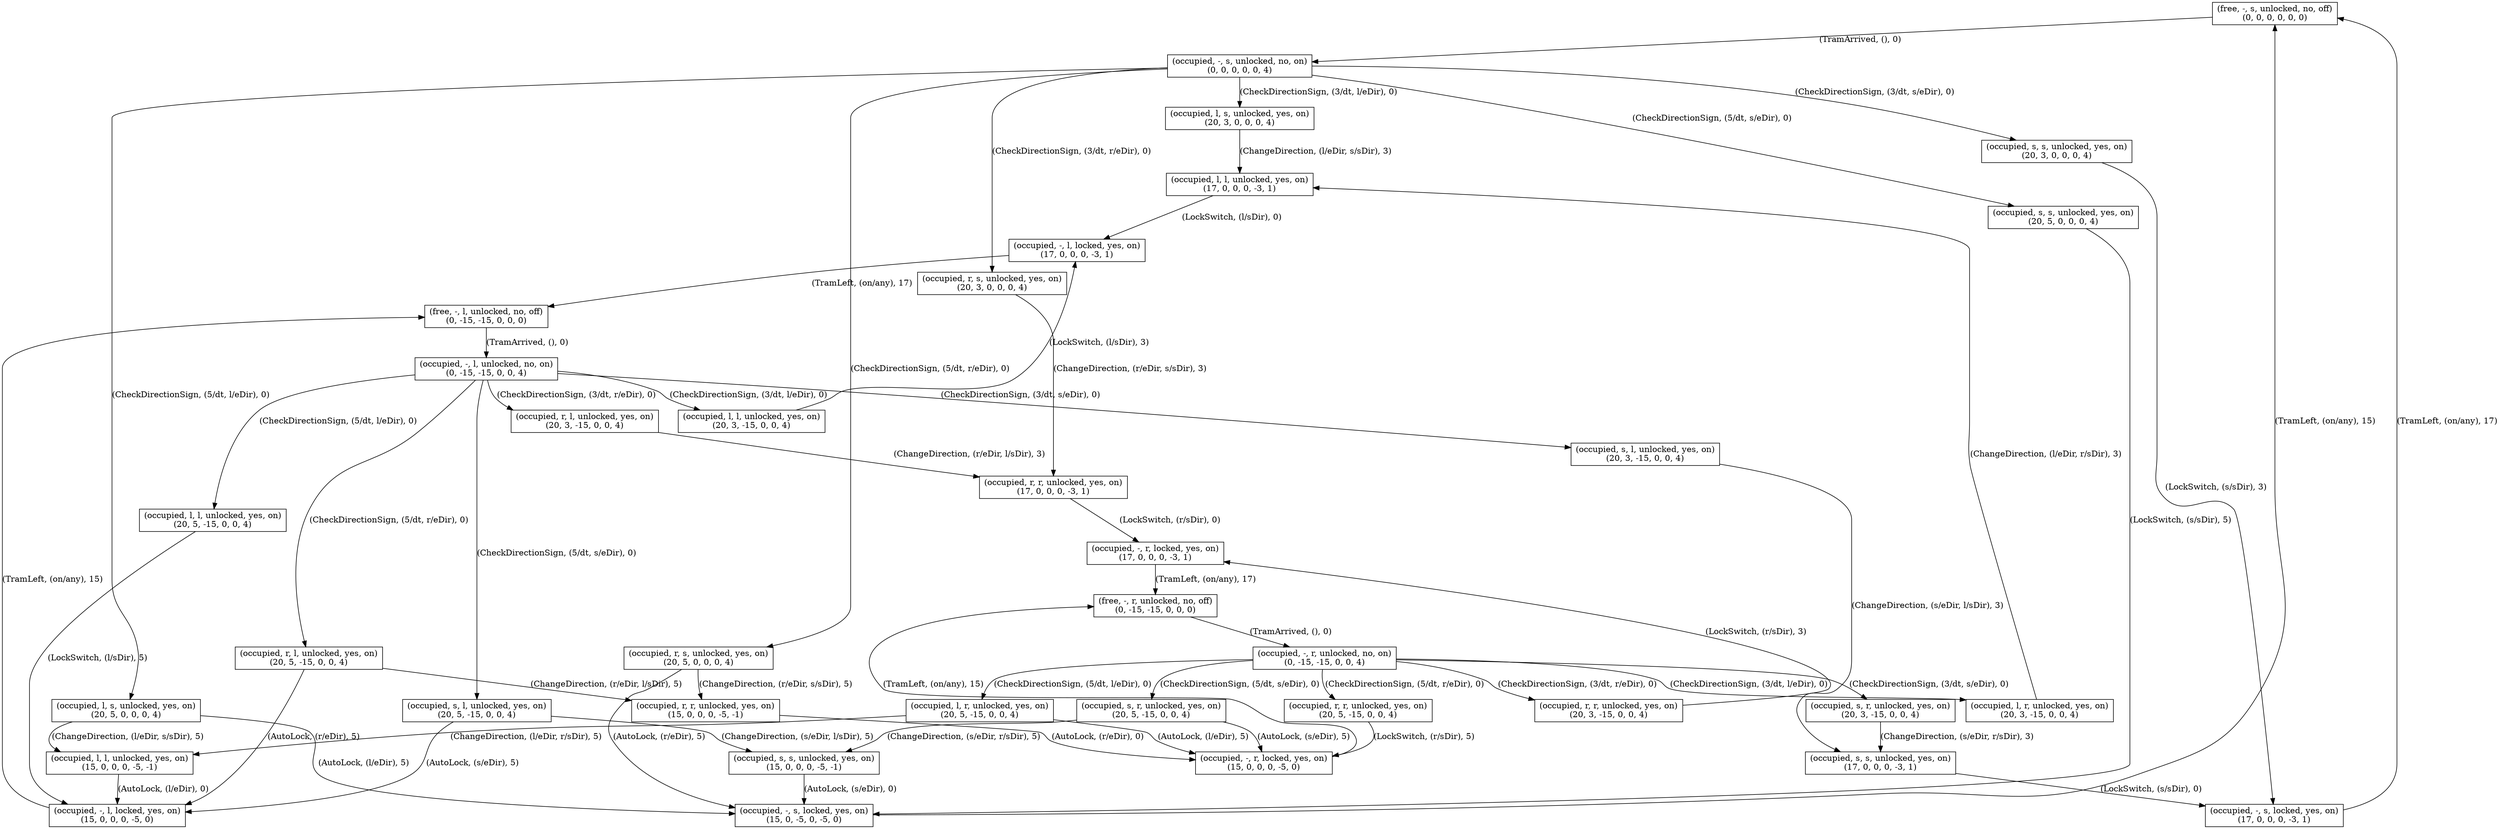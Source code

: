 digraph G {
	rankdir=TB;
	0 [label = "(free, -, s, unlocked, no, off)\n(0, 0, 0, 0, 0, 0)" shape=box];
	1 [label = "(occupied, -, s, unlocked, no, on)\n(0, 0, 0, 0, 0, 4)" shape=box];
	2 [label = "(occupied, l, s, unlocked, yes, on)\n(20, 3, 0, 0, 0, 4)" shape=box];
	3 [label = "(occupied, s, s, unlocked, yes, on)\n(20, 3, 0, 0, 0, 4)" shape=box];
	4 [label = "(occupied, r, s, unlocked, yes, on)\n(20, 3, 0, 0, 0, 4)" shape=box];
	5 [label = "(occupied, l, s, unlocked, yes, on)\n(20, 5, 0, 0, 0, 4)" shape=box];
	6 [label = "(occupied, s, s, unlocked, yes, on)\n(20, 5, 0, 0, 0, 4)" shape=box];
	7 [label = "(occupied, r, s, unlocked, yes, on)\n(20, 5, 0, 0, 0, 4)" shape=box];
	8 [label = "(occupied, l, l, unlocked, yes, on)\n(17, 0, 0, 0, -3, 1)" shape=box];
	9 [label = "(occupied, -, s, locked, yes, on)\n(17, 0, 0, 0, -3, 1)" shape=box];
	10 [label = "(occupied, r, r, unlocked, yes, on)\n(17, 0, 0, 0, -3, 1)" shape=box];
	11 [label = "(occupied, l, l, unlocked, yes, on)\n(15, 0, 0, 0, -5, -1)" shape=box];
	12 [label = "(occupied, -, s, locked, yes, on)\n(15, 0, -5, 0, -5, 0)" shape=box];
	13 [label = "(occupied, -, l, locked, yes, on)\n(15, 0, 0, 0, -5, 0)" shape=box];
	14 [label = "(occupied, r, r, unlocked, yes, on)\n(15, 0, 0, 0, -5, -1)" shape=box];
	15 [label = "(occupied, -, r, locked, yes, on)\n(15, 0, 0, 0, -5, 0)" shape=box];
	16 [label = "(occupied, -, l, locked, yes, on)\n(17, 0, 0, 0, -3, 1)" shape=box];
	17 [label = "(occupied, -, r, locked, yes, on)\n(17, 0, 0, 0, -3, 1)" shape=box];
	18 [label = "(free, -, l, unlocked, no, off)\n(0, -15, -15, 0, 0, 0)" shape=box];
	19 [label = "(free, -, r, unlocked, no, off)\n(0, -15, -15, 0, 0, 0)" shape=box];
	20 [label = "(occupied, -, l, unlocked, no, on)\n(0, -15, -15, 0, 0, 4)" shape=box];
	21 [label = "(occupied, -, r, unlocked, no, on)\n(0, -15, -15, 0, 0, 4)" shape=box];
	22 [label = "(occupied, l, l, unlocked, yes, on)\n(20, 3, -15, 0, 0, 4)" shape=box];
	23 [label = "(occupied, s, l, unlocked, yes, on)\n(20, 3, -15, 0, 0, 4)" shape=box];
	24 [label = "(occupied, r, l, unlocked, yes, on)\n(20, 3, -15, 0, 0, 4)" shape=box];
	25 [label = "(occupied, l, l, unlocked, yes, on)\n(20, 5, -15, 0, 0, 4)" shape=box];
	26 [label = "(occupied, s, l, unlocked, yes, on)\n(20, 5, -15, 0, 0, 4)" shape=box];
	27 [label = "(occupied, r, l, unlocked, yes, on)\n(20, 5, -15, 0, 0, 4)" shape=box];
	28 [label = "(occupied, l, r, unlocked, yes, on)\n(20, 3, -15, 0, 0, 4)" shape=box];
	29 [label = "(occupied, s, r, unlocked, yes, on)\n(20, 3, -15, 0, 0, 4)" shape=box];
	30 [label = "(occupied, r, r, unlocked, yes, on)\n(20, 3, -15, 0, 0, 4)" shape=box];
	31 [label = "(occupied, l, r, unlocked, yes, on)\n(20, 5, -15, 0, 0, 4)" shape=box];
	32 [label = "(occupied, s, r, unlocked, yes, on)\n(20, 5, -15, 0, 0, 4)" shape=box];
	33 [label = "(occupied, r, r, unlocked, yes, on)\n(20, 5, -15, 0, 0, 4)" shape=box];
	34 [label = "(occupied, s, s, unlocked, yes, on)\n(17, 0, 0, 0, -3, 1)" shape=box];
	35 [label = "(occupied, s, s, unlocked, yes, on)\n(15, 0, 0, 0, -5, -1)" shape=box];
	0 -> 1 [label = "(TramArrived, (), 0)"];
	1 -> 2 [label = "(CheckDirectionSign, (3/dt, l/eDir), 0)"];
	1 -> 3 [label = "(CheckDirectionSign, (3/dt, s/eDir), 0)"];
	1 -> 4 [label = "(CheckDirectionSign, (3/dt, r/eDir), 0)"];
	1 -> 5 [label = "(CheckDirectionSign, (5/dt, l/eDir), 0)"];
	1 -> 6 [label = "(CheckDirectionSign, (5/dt, s/eDir), 0)"];
	1 -> 7 [label = "(CheckDirectionSign, (5/dt, r/eDir), 0)"];
	2 -> 8 [label = "(ChangeDirection, (l/eDir, s/sDir), 3)"];
	3 -> 9 [label = "(LockSwitch, (s/sDir), 3)"];
	4 -> 10 [label = "(ChangeDirection, (r/eDir, s/sDir), 3)"];
	5 -> 11 [label = "(ChangeDirection, (l/eDir, s/sDir), 5)"];
	5 -> 12 [label = "(AutoLock, (l/eDir), 5)"];
	11 -> 13 [label = "(AutoLock, (l/eDir), 0)"];
	6 -> 12 [label = "(LockSwitch, (s/sDir), 5)"];
	7 -> 14 [label = "(ChangeDirection, (r/eDir, s/sDir), 5)"];
	7 -> 12 [label = "(AutoLock, (r/eDir), 5)"];
	14 -> 15 [label = "(AutoLock, (r/eDir), 0)"];
	8 -> 16 [label = "(LockSwitch, (l/sDir), 0)"];
	9 -> 0 [label = "(TramLeft, (on/any), 17)"];
	10 -> 17 [label = "(LockSwitch, (r/sDir), 0)"];
	12 -> 0 [label = "(TramLeft, (on/any), 15)"];
	13 -> 18 [label = "(TramLeft, (on/any), 15)"];
	15 -> 19 [label = "(TramLeft, (on/any), 15)"];
	16 -> 18 [label = "(TramLeft, (on/any), 17)"];
	17 -> 19 [label = "(TramLeft, (on/any), 17)"];
	18 -> 20 [label = "(TramArrived, (), 0)"];
	19 -> 21 [label = "(TramArrived, (), 0)"];
	20 -> 22 [label = "(CheckDirectionSign, (3/dt, l/eDir), 0)"];
	20 -> 23 [label = "(CheckDirectionSign, (3/dt, s/eDir), 0)"];
	20 -> 24 [label = "(CheckDirectionSign, (3/dt, r/eDir), 0)"];
	20 -> 25 [label = "(CheckDirectionSign, (5/dt, l/eDir), 0)"];
	20 -> 26 [label = "(CheckDirectionSign, (5/dt, s/eDir), 0)"];
	20 -> 27 [label = "(CheckDirectionSign, (5/dt, r/eDir), 0)"];
	21 -> 28 [label = "(CheckDirectionSign, (3/dt, l/eDir), 0)"];
	21 -> 29 [label = "(CheckDirectionSign, (3/dt, s/eDir), 0)"];
	21 -> 30 [label = "(CheckDirectionSign, (3/dt, r/eDir), 0)"];
	21 -> 31 [label = "(CheckDirectionSign, (5/dt, l/eDir), 0)"];
	21 -> 32 [label = "(CheckDirectionSign, (5/dt, s/eDir), 0)"];
	21 -> 33 [label = "(CheckDirectionSign, (5/dt, r/eDir), 0)"];
	22 -> 16 [label = "(LockSwitch, (l/sDir), 3)"];
	23 -> 34 [label = "(ChangeDirection, (s/eDir, l/sDir), 3)"];
	24 -> 10 [label = "(ChangeDirection, (r/eDir, l/sDir), 3)"];
	25 -> 13 [label = "(LockSwitch, (l/sDir), 5)"];
	26 -> 35 [label = "(ChangeDirection, (s/eDir, l/sDir), 5)"];
	26 -> 13 [label = "(AutoLock, (s/eDir), 5)"];
	35 -> 12 [label = "(AutoLock, (s/eDir), 0)"];
	27 -> 14 [label = "(ChangeDirection, (r/eDir, l/sDir), 5)"];
	27 -> 13 [label = "(AutoLock, (r/eDir), 5)"];
	28 -> 8 [label = "(ChangeDirection, (l/eDir, r/sDir), 3)"];
	29 -> 34 [label = "(ChangeDirection, (s/eDir, r/sDir), 3)"];
	30 -> 17 [label = "(LockSwitch, (r/sDir), 3)"];
	31 -> 11 [label = "(ChangeDirection, (l/eDir, r/sDir), 5)"];
	31 -> 15 [label = "(AutoLock, (l/eDir), 5)"];
	32 -> 35 [label = "(ChangeDirection, (s/eDir, r/sDir), 5)"];
	32 -> 15 [label = "(AutoLock, (s/eDir), 5)"];
	33 -> 15 [label = "(LockSwitch, (r/sDir), 5)"];
	34 -> 9 [label = "(LockSwitch, (s/sDir), 0)"];
}
